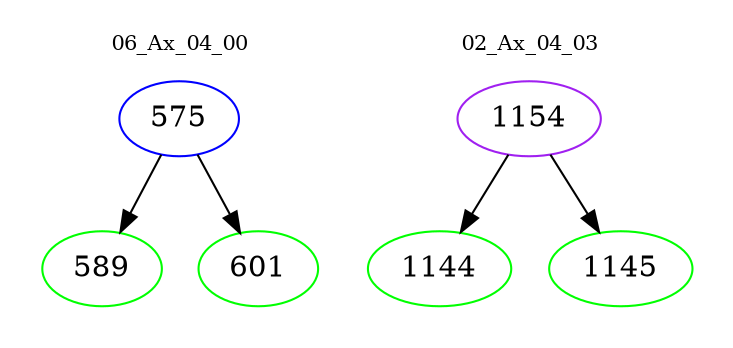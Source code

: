 digraph{
subgraph cluster_0 {
color = white
label = "06_Ax_04_00";
fontsize=10;
T0_575 [label="575", color="blue"]
T0_575 -> T0_589 [color="black"]
T0_589 [label="589", color="green"]
T0_575 -> T0_601 [color="black"]
T0_601 [label="601", color="green"]
}
subgraph cluster_1 {
color = white
label = "02_Ax_04_03";
fontsize=10;
T1_1154 [label="1154", color="purple"]
T1_1154 -> T1_1144 [color="black"]
T1_1144 [label="1144", color="green"]
T1_1154 -> T1_1145 [color="black"]
T1_1145 [label="1145", color="green"]
}
}
